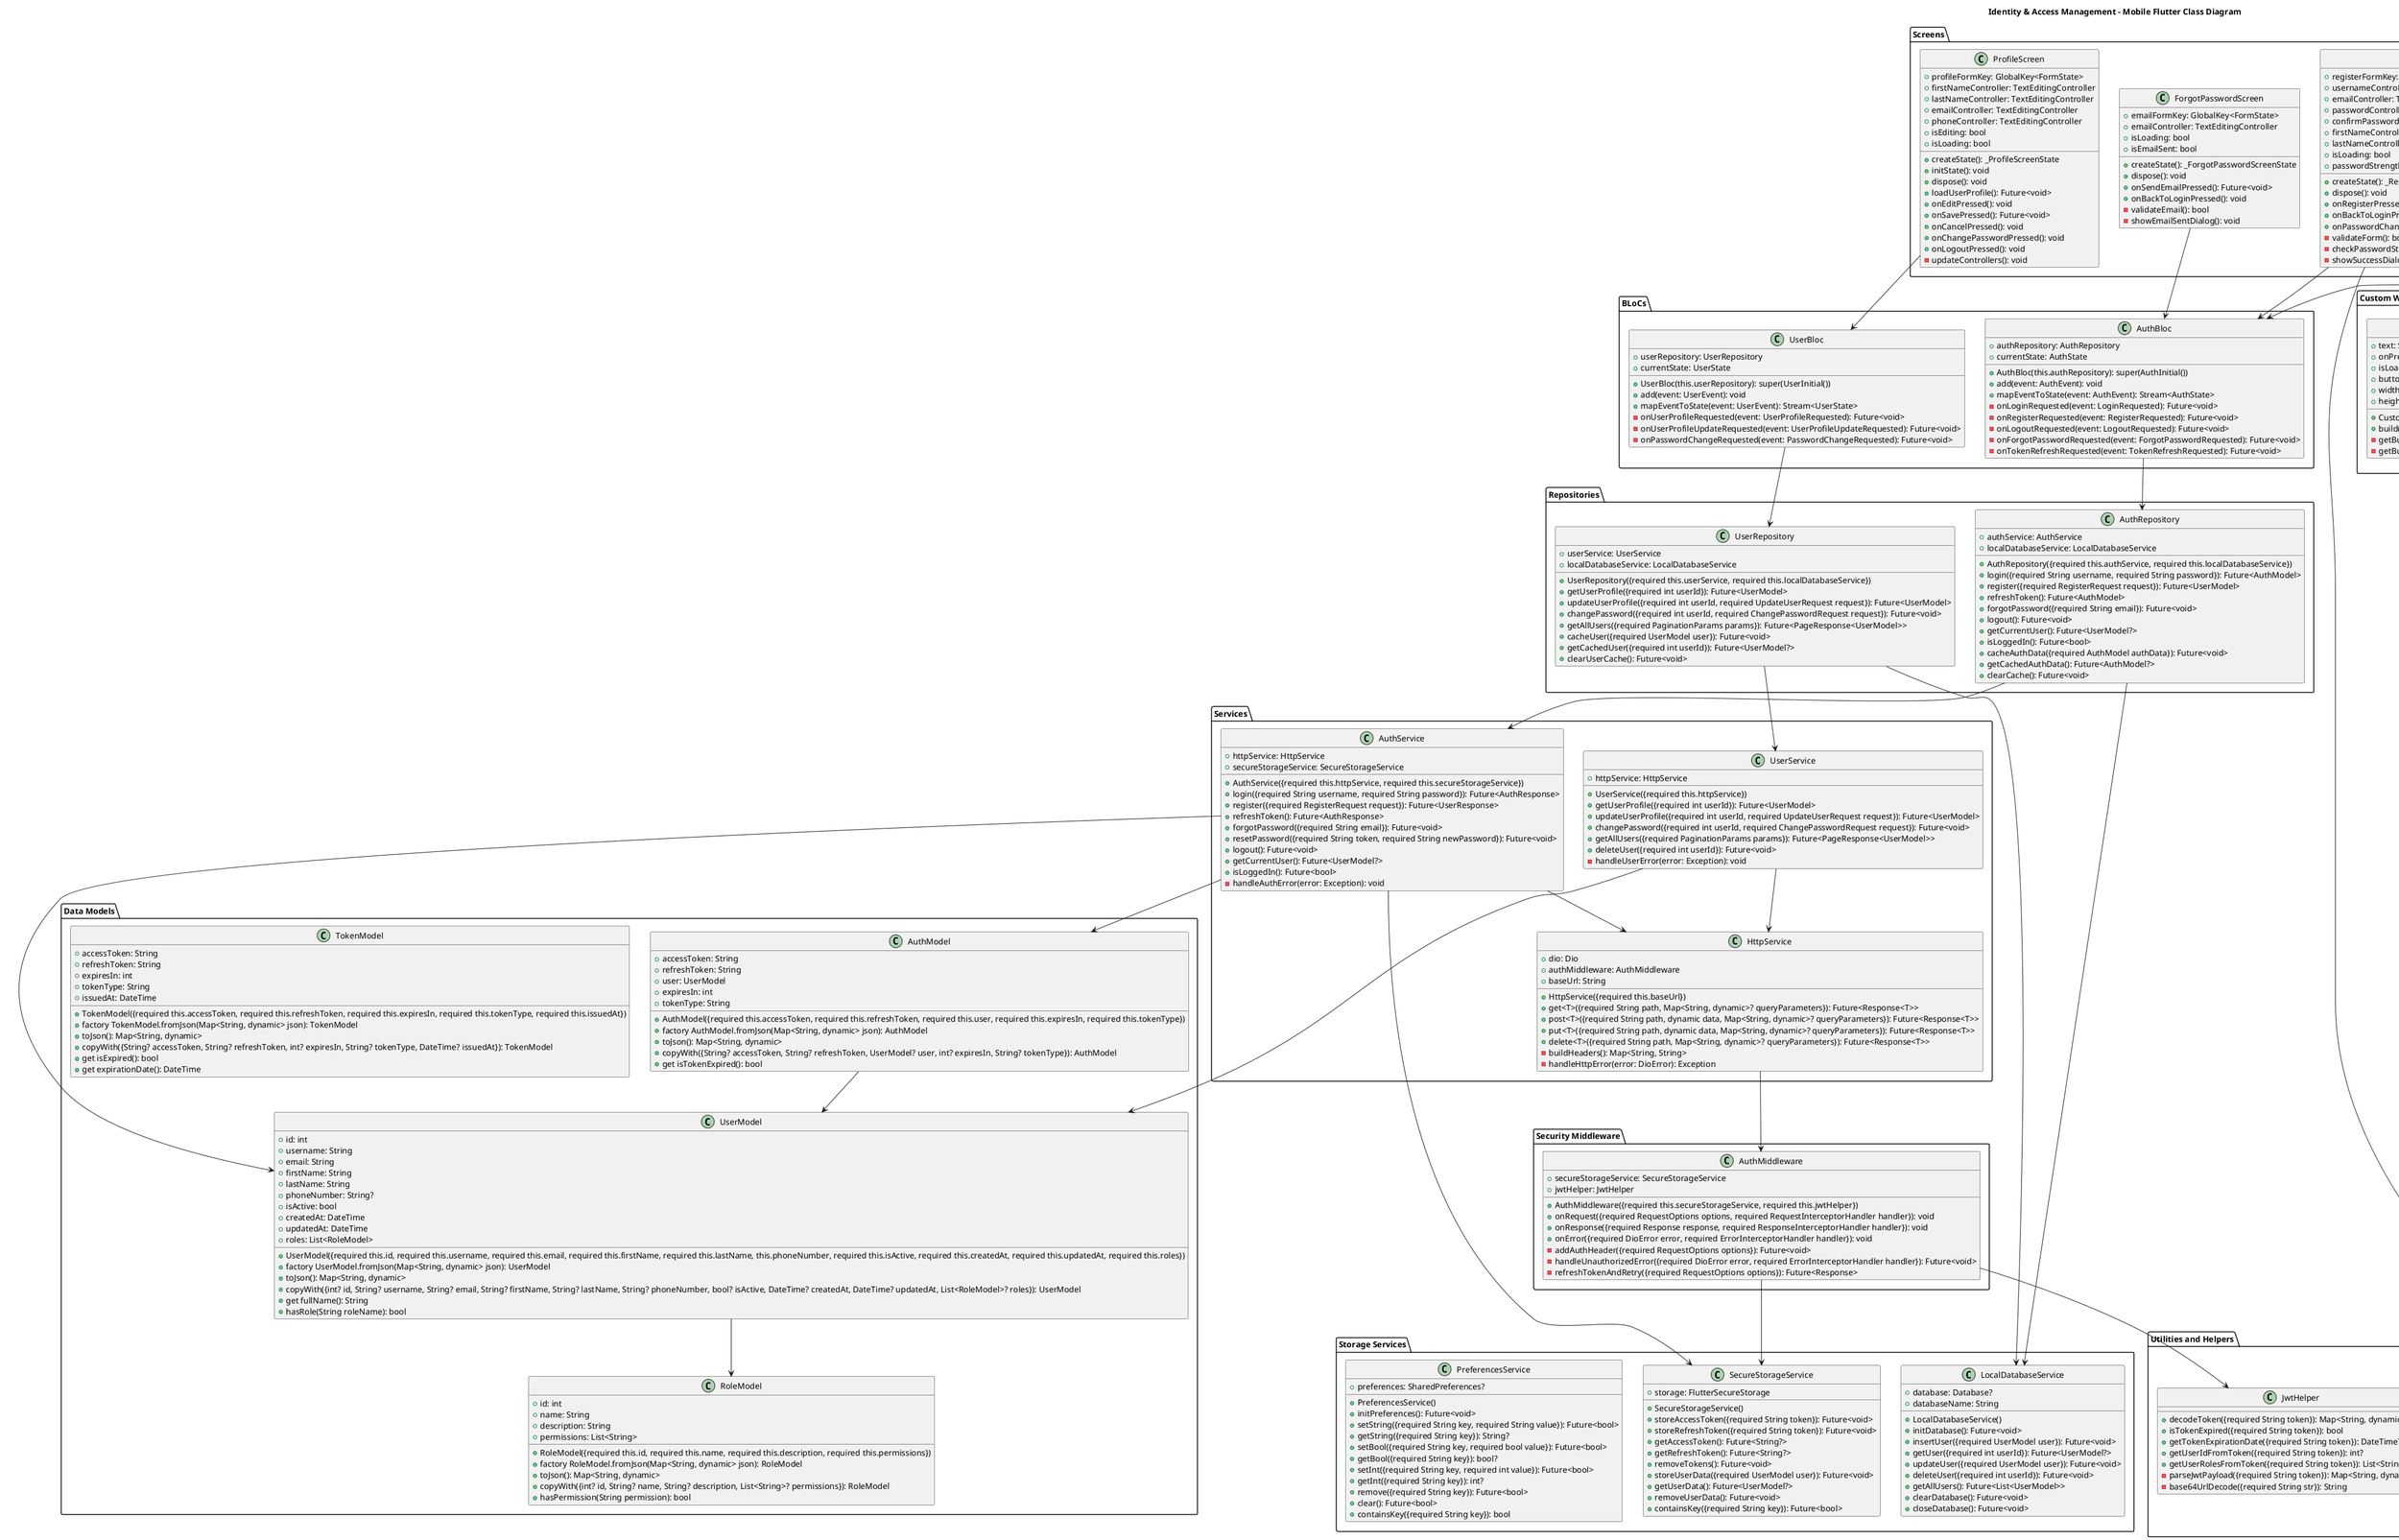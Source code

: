 @startuml IAM_Mobile_Class_Diagram


title Identity & Access Management - Mobile Flutter Class Diagram

package "Screens" {
    class LoginScreen {
        +loginFormKey: GlobalKey<FormState>
        +usernameController: TextEditingController
        +passwordController: TextEditingController
        +isLoading: bool
        +errorMessage: String?
        +rememberMe: bool
        
        +createState(): _LoginScreenState
        +dispose(): void
        +onLoginPressed(): Future<void>
        +onForgotPasswordPressed(): void
        +onRegisterPressed(): void
        -validateForm(): bool
        -showErrorSnackBar(message: String): void
        -navigateToHome(): void
    }
    
    class RegisterScreen {
        +registerFormKey: GlobalKey<FormState>
        +usernameController: TextEditingController
        +emailController: TextEditingController
        +passwordController: TextEditingController
        +confirmPasswordController: TextEditingController
        +firstNameController: TextEditingController
        +lastNameController: TextEditingController
        +isLoading: bool
        +passwordStrength: PasswordStrength
        
        +createState(): _RegisterScreenState
        +dispose(): void
        +onRegisterPressed(): Future<void>
        +onBackToLoginPressed(): void
        +onPasswordChanged(password: String): void
        -validateForm(): bool
        -checkPasswordStrength(password: String): PasswordStrength
        -showSuccessDialog(): void
    }
    
    class ForgotPasswordScreen {
        +emailFormKey: GlobalKey<FormState>
        +emailController: TextEditingController
        +isLoading: bool
        +isEmailSent: bool
        
        +createState(): _ForgotPasswordScreenState
        +dispose(): void
        +onSendEmailPressed(): Future<void>
        +onBackToLoginPressed(): void
        -validateEmail(): bool
        -showEmailSentDialog(): void
    }
    
    class ProfileScreen {
        +profileFormKey: GlobalKey<FormState>
        +firstNameController: TextEditingController
        +lastNameController: TextEditingController
        +emailController: TextEditingController
        +phoneController: TextEditingController
        +isEditing: bool
        +isLoading: bool
        
        +createState(): _ProfileScreenState
        +initState(): void
        +dispose(): void
        +loadUserProfile(): Future<void>
        +onEditPressed(): void
        +onSavePressed(): Future<void>
        +onCancelPressed(): void
        +onChangePasswordPressed(): void
        +onLogoutPressed(): void
        -updateControllers(): void
    }
}

package "BLoCs" {
    class AuthBloc {
        +authRepository: AuthRepository
        +currentState: AuthState
        
        +AuthBloc(this.authRepository): super(AuthInitial())
        +add(event: AuthEvent): void
        +mapEventToState(event: AuthEvent): Stream<AuthState>
        -onLoginRequested(event: LoginRequested): Future<void>
        -onRegisterRequested(event: RegisterRequested): Future<void>
        -onLogoutRequested(event: LogoutRequested): Future<void>
        -onForgotPasswordRequested(event: ForgotPasswordRequested): Future<void>
        -onTokenRefreshRequested(event: TokenRefreshRequested): Future<void>
    }
    
    class UserBloc {
        +userRepository: UserRepository
        +currentState: UserState
        
        +UserBloc(this.userRepository): super(UserInitial())
        +add(event: UserEvent): void
        +mapEventToState(event: UserEvent): Stream<UserState>
        -onUserProfileRequested(event: UserProfileRequested): Future<void>
        -onUserProfileUpdateRequested(event: UserProfileUpdateRequested): Future<void>
        -onPasswordChangeRequested(event: PasswordChangeRequested): Future<void>
    }
}

package "Services" {
    class AuthService {
        +httpService: HttpService
        +secureStorageService: SecureStorageService
        
        +AuthService({required this.httpService, required this.secureStorageService})
        +login({required String username, required String password}): Future<AuthResponse>
        +register({required RegisterRequest request}): Future<UserResponse>
        +refreshToken(): Future<AuthResponse>
        +forgotPassword({required String email}): Future<void>
        +resetPassword({required String token, required String newPassword}): Future<void>
        +logout(): Future<void>
        +getCurrentUser(): Future<UserModel?>
        +isLoggedIn(): Future<bool>
        -handleAuthError(error: Exception): void
    }
    
    class UserService {
        +httpService: HttpService
        
        +UserService({required this.httpService})
        +getUserProfile({required int userId}): Future<UserModel>
        +updateUserProfile({required int userId, required UpdateUserRequest request}): Future<UserModel>
        +changePassword({required int userId, required ChangePasswordRequest request}): Future<void>
        +getAllUsers({required PaginationParams params}): Future<PageResponse<UserModel>>
        +deleteUser({required int userId}): Future<void>
        -handleUserError(error: Exception): void
    }
    
    class HttpService {
        +dio: Dio
        +authMiddleware: AuthMiddleware
        +baseUrl: String
        
        +HttpService({required this.baseUrl})
        +get<T>({required String path, Map<String, dynamic>? queryParameters}): Future<Response<T>>
        +post<T>({required String path, dynamic data, Map<String, dynamic>? queryParameters}): Future<Response<T>>
        +put<T>({required String path, dynamic data, Map<String, dynamic>? queryParameters}): Future<Response<T>>
        +delete<T>({required String path, Map<String, dynamic>? queryParameters}): Future<Response<T>>
        -buildHeaders(): Map<String, String>
        -handleHttpError(error: DioError): Exception
    }
}

package "Storage Services" {
    class SecureStorageService {
        +storage: FlutterSecureStorage
        
        +SecureStorageService()
        +storeAccessToken({required String token}): Future<void>
        +storeRefreshToken({required String token}): Future<void>
        +getAccessToken(): Future<String?>
        +getRefreshToken(): Future<String?>
        +removeTokens(): Future<void>
        +storeUserData({required UserModel user}): Future<void>
        +getUserData(): Future<UserModel?>
        +removeUserData(): Future<void>
        +containsKey({required String key}): Future<bool>
    }
    
    class LocalDatabaseService {
        +database: Database?
        +databaseName: String
        
        +LocalDatabaseService()
        +initDatabase(): Future<void>
        +insertUser({required UserModel user}): Future<void>
        +getUser({required int userId}): Future<UserModel?>
        +updateUser({required UserModel user}): Future<void>
        +deleteUser({required int userId}): Future<void>
        +getAllUsers(): Future<List<UserModel>>
        +clearDatabase(): Future<void>
        +closeDatabase(): Future<void>
    }
    
    class PreferencesService {
        +preferences: SharedPreferences?
        
        +PreferencesService()
        +initPreferences(): Future<void>
        +setString({required String key, required String value}): Future<bool>
        +getString({required String key}): String?
        +setBool({required String key, required bool value}): Future<bool>
        +getBool({required String key}): bool?
        +setInt({required String key, required int value}): Future<bool>
        +getInt({required String key}): int?
        +remove({required String key}): Future<bool>
        +clear(): Future<bool>
        +containsKey({required String key}): bool
    }
}

package "Data Models" {
    class UserModel {
        +id: int
        +username: String
        +email: String
        +firstName: String
        +lastName: String
        +phoneNumber: String?
        +isActive: bool
        +createdAt: DateTime
        +updatedAt: DateTime
        +roles: List<RoleModel>
        
        +UserModel({required this.id, required this.username, required this.email, required this.firstName, required this.lastName, this.phoneNumber, required this.isActive, required this.createdAt, required this.updatedAt, required this.roles})
        +factory UserModel.fromJson(Map<String, dynamic> json): UserModel
        +toJson(): Map<String, dynamic>
        +copyWith({int? id, String? username, String? email, String? firstName, String? lastName, String? phoneNumber, bool? isActive, DateTime? createdAt, DateTime? updatedAt, List<RoleModel>? roles}): UserModel
        +get fullName(): String
        +hasRole(String roleName): bool
    }
    
    class AuthModel {
        +accessToken: String
        +refreshToken: String
        +user: UserModel
        +expiresIn: int
        +tokenType: String
        
        +AuthModel({required this.accessToken, required this.refreshToken, required this.user, required this.expiresIn, required this.tokenType})
        +factory AuthModel.fromJson(Map<String, dynamic> json): AuthModel
        +toJson(): Map<String, dynamic>
        +copyWith({String? accessToken, String? refreshToken, UserModel? user, int? expiresIn, String? tokenType}): AuthModel
        +get isTokenExpired(): bool
    }
    
    class TokenModel {
        +accessToken: String
        +refreshToken: String
        +expiresIn: int
        +tokenType: String
        +issuedAt: DateTime
        
        +TokenModel({required this.accessToken, required this.refreshToken, required this.expiresIn, required this.tokenType, required this.issuedAt})
        +factory TokenModel.fromJson(Map<String, dynamic> json): TokenModel
        +toJson(): Map<String, dynamic>
        +copyWith({String? accessToken, String? refreshToken, int? expiresIn, String? tokenType, DateTime? issuedAt}): TokenModel
        +get isExpired(): bool
        +get expirationDate(): DateTime
    }
    
    class RoleModel {
        +id: int
        +name: String
        +description: String
        +permissions: List<String>
        
        +RoleModel({required this.id, required this.name, required this.description, required this.permissions})
        +factory RoleModel.fromJson(Map<String, dynamic> json): RoleModel
        +toJson(): Map<String, dynamic>
        +copyWith({int? id, String? name, String? description, List<String>? permissions}): RoleModel
        +hasPermission(String permission): bool
    }
}

package "Repositories" {
    class AuthRepository {
        +authService: AuthService
        +localDatabaseService: LocalDatabaseService
        
        +AuthRepository({required this.authService, required this.localDatabaseService})
        +login({required String username, required String password}): Future<AuthModel>
        +register({required RegisterRequest request}): Future<UserModel>
        +refreshToken(): Future<AuthModel>
        +forgotPassword({required String email}): Future<void>
        +logout(): Future<void>
        +getCurrentUser(): Future<UserModel?>
        +isLoggedIn(): Future<bool>
        +cacheAuthData({required AuthModel authData}): Future<void>
        +getCachedAuthData(): Future<AuthModel?>
        +clearCache(): Future<void>
    }
    
    class UserRepository {
        +userService: UserService
        +localDatabaseService: LocalDatabaseService
        
        +UserRepository({required this.userService, required this.localDatabaseService})
        +getUserProfile({required int userId}): Future<UserModel>
        +updateUserProfile({required int userId, required UpdateUserRequest request}): Future<UserModel>
        +changePassword({required int userId, required ChangePasswordRequest request}): Future<void>
        +getAllUsers({required PaginationParams params}): Future<PageResponse<UserModel>>
        +cacheUser({required UserModel user}): Future<void>
        +getCachedUser({required int userId}): Future<UserModel?>
        +clearUserCache(): Future<void>
    }
}

package "Utilities and Helpers" {
    class JwtHelper {
        +decodeToken({required String token}): Map<String, dynamic>?
        +isTokenExpired({required String token}): bool
        +getTokenExpirationDate({required String token}): DateTime?
        +getUserIdFromToken({required String token}): int?
        +getUserRolesFromToken({required String token}): List<String>
        -parseJwtPayload({required String token}): Map<String, dynamic>?
        -base64UrlDecode({required String str}): String
    }
    
    class ValidatorHelper {
        +validateEmail({required String email}): String?
        +validatePassword({required String password}): String?
        +validateUsername({required String username}): String?
        +validatePhoneNumber({required String phoneNumber}): String?
        +validateRequiredField({required String value, required String fieldName}): String?
        +validatePasswordConfirmation({required String password, required String confirmPassword}): String?
        +isValidEmail({required String email}): bool
        +getPasswordStrength({required String password}): PasswordStrength
        -hasMinimumLength({required String value, required int minLength}): bool
        -containsSpecialCharacters({required String value}): bool
        -containsUppercase({required String value}): bool
        -containsLowercase({required String value}): bool
        -containsNumbers({required String value}): bool
    }
}

package "Security Middleware" {
    class AuthMiddleware {
        +secureStorageService: SecureStorageService
        +jwtHelper: JwtHelper
        
        +AuthMiddleware({required this.secureStorageService, required this.jwtHelper})
        +onRequest({required RequestOptions options, required RequestInterceptorHandler handler}): void
        +onResponse({required Response response, required ResponseInterceptorHandler handler}): void
        +onError({required DioError error, required ErrorInterceptorHandler handler}): void
        -addAuthHeader({required RequestOptions options}): Future<void>
        -handleUnauthorizedError({required DioError error, required ErrorInterceptorHandler handler}): Future<void>
        -refreshTokenAndRetry({required RequestOptions options}): Future<Response>
    }
}

package "Custom Widgets" {
    class CustomButton {
        +text: String
        +onPressed: VoidCallback?
        +isLoading: bool
        +buttonType: ButtonType
        +width: double?
        +height: double?
        
        +CustomButton({Key? key, required this.text, this.onPressed, this.isLoading = false, this.buttonType = ButtonType.primary, this.width, this.height}): super(key: key)
        +build(context: BuildContext): Widget
        -getButtonStyle(): ButtonStyle
        -getButtonChild(): Widget
    }
    
    class CustomTextField {
        +controller: TextEditingController
        +labelText: String
        +hintText: String?
        +isPassword: bool
        +validator: String? Function(String?)?
        +onChanged: Function(String)?
        +prefixIcon: IconData?
        +suffixIcon: IconData?
        
        +CustomTextField({Key? key, required this.controller, required this.labelText, this.hintText, this.isPassword = false, this.validator, this.onChanged, this.prefixIcon, this.suffixIcon}): super(key: key)
        +build(context: BuildContext): Widget
        -getInputDecoration(): InputDecoration
    }
    
    class LoadingWidget {
        +message: String?
        +size: double
        +color: Color?
        
        +LoadingWidget({Key? key, this.message, this.size = 50.0, this.color}): super(key: key)
        +build(context: BuildContext): Widget
    }
}

' Relationships
LoginScreen --> AuthBloc
RegisterScreen --> AuthBloc
ForgotPasswordScreen --> AuthBloc
ProfileScreen --> UserBloc

AuthBloc --> AuthRepository
UserBloc --> UserRepository

AuthRepository --> AuthService
AuthRepository --> LocalDatabaseService
UserRepository --> UserService
UserRepository --> LocalDatabaseService

AuthService --> HttpService
AuthService --> SecureStorageService
UserService --> HttpService

HttpService --> AuthMiddleware
AuthMiddleware --> SecureStorageService
AuthMiddleware --> JwtHelper

AuthService --> AuthModel
AuthService --> UserModel
UserService --> UserModel

AuthModel --> UserModel
UserModel --> RoleModel

LoginScreen --> ValidatorHelper
RegisterScreen --> ValidatorHelper
LoginScreen --> CustomButton
LoginScreen --> CustomTextField
LoginScreen --> LoadingWidget
RegisterScreen --> CustomButton
RegisterScreen --> CustomTextField

@enduml